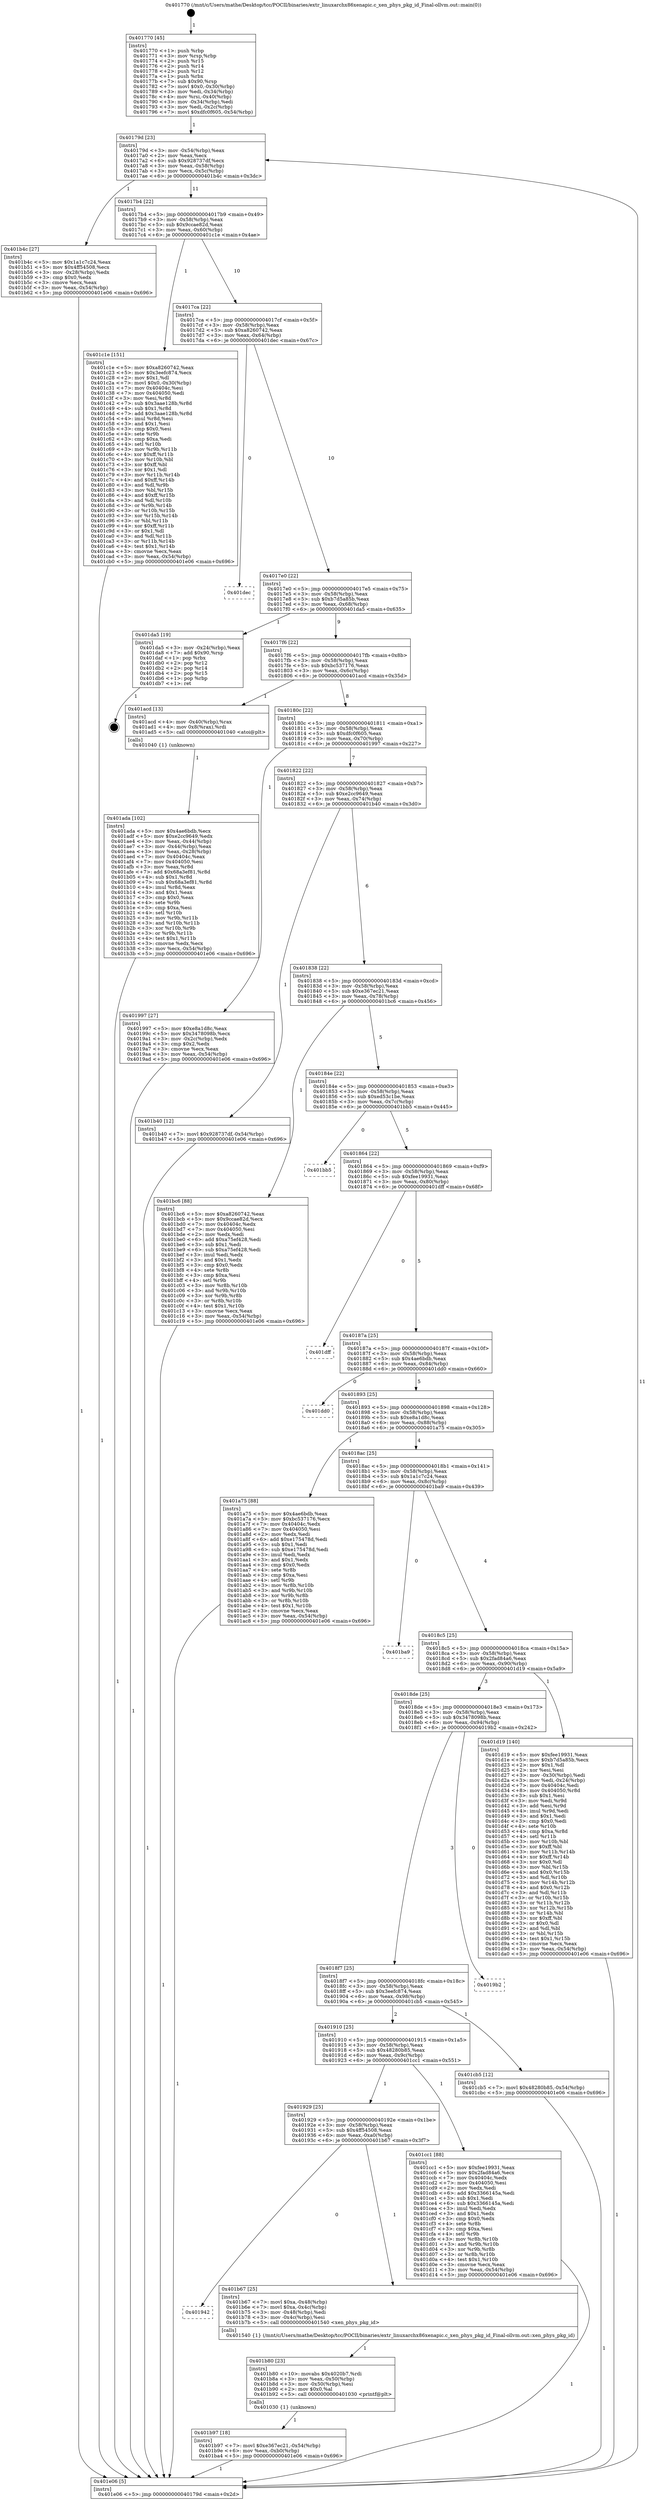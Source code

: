 digraph "0x401770" {
  label = "0x401770 (/mnt/c/Users/mathe/Desktop/tcc/POCII/binaries/extr_linuxarchx86xenapic.c_xen_phys_pkg_id_Final-ollvm.out::main(0))"
  labelloc = "t"
  node[shape=record]

  Entry [label="",width=0.3,height=0.3,shape=circle,fillcolor=black,style=filled]
  "0x40179d" [label="{
     0x40179d [23]\l
     | [instrs]\l
     &nbsp;&nbsp;0x40179d \<+3\>: mov -0x54(%rbp),%eax\l
     &nbsp;&nbsp;0x4017a0 \<+2\>: mov %eax,%ecx\l
     &nbsp;&nbsp;0x4017a2 \<+6\>: sub $0x928737df,%ecx\l
     &nbsp;&nbsp;0x4017a8 \<+3\>: mov %eax,-0x58(%rbp)\l
     &nbsp;&nbsp;0x4017ab \<+3\>: mov %ecx,-0x5c(%rbp)\l
     &nbsp;&nbsp;0x4017ae \<+6\>: je 0000000000401b4c \<main+0x3dc\>\l
  }"]
  "0x401b4c" [label="{
     0x401b4c [27]\l
     | [instrs]\l
     &nbsp;&nbsp;0x401b4c \<+5\>: mov $0x1a1c7c24,%eax\l
     &nbsp;&nbsp;0x401b51 \<+5\>: mov $0x4ff54508,%ecx\l
     &nbsp;&nbsp;0x401b56 \<+3\>: mov -0x28(%rbp),%edx\l
     &nbsp;&nbsp;0x401b59 \<+3\>: cmp $0x0,%edx\l
     &nbsp;&nbsp;0x401b5c \<+3\>: cmove %ecx,%eax\l
     &nbsp;&nbsp;0x401b5f \<+3\>: mov %eax,-0x54(%rbp)\l
     &nbsp;&nbsp;0x401b62 \<+5\>: jmp 0000000000401e06 \<main+0x696\>\l
  }"]
  "0x4017b4" [label="{
     0x4017b4 [22]\l
     | [instrs]\l
     &nbsp;&nbsp;0x4017b4 \<+5\>: jmp 00000000004017b9 \<main+0x49\>\l
     &nbsp;&nbsp;0x4017b9 \<+3\>: mov -0x58(%rbp),%eax\l
     &nbsp;&nbsp;0x4017bc \<+5\>: sub $0x9ccae82d,%eax\l
     &nbsp;&nbsp;0x4017c1 \<+3\>: mov %eax,-0x60(%rbp)\l
     &nbsp;&nbsp;0x4017c4 \<+6\>: je 0000000000401c1e \<main+0x4ae\>\l
  }"]
  Exit [label="",width=0.3,height=0.3,shape=circle,fillcolor=black,style=filled,peripheries=2]
  "0x401c1e" [label="{
     0x401c1e [151]\l
     | [instrs]\l
     &nbsp;&nbsp;0x401c1e \<+5\>: mov $0xa8260742,%eax\l
     &nbsp;&nbsp;0x401c23 \<+5\>: mov $0x3eefc874,%ecx\l
     &nbsp;&nbsp;0x401c28 \<+2\>: mov $0x1,%dl\l
     &nbsp;&nbsp;0x401c2a \<+7\>: movl $0x0,-0x30(%rbp)\l
     &nbsp;&nbsp;0x401c31 \<+7\>: mov 0x40404c,%esi\l
     &nbsp;&nbsp;0x401c38 \<+7\>: mov 0x404050,%edi\l
     &nbsp;&nbsp;0x401c3f \<+3\>: mov %esi,%r8d\l
     &nbsp;&nbsp;0x401c42 \<+7\>: sub $0x3aae128b,%r8d\l
     &nbsp;&nbsp;0x401c49 \<+4\>: sub $0x1,%r8d\l
     &nbsp;&nbsp;0x401c4d \<+7\>: add $0x3aae128b,%r8d\l
     &nbsp;&nbsp;0x401c54 \<+4\>: imul %r8d,%esi\l
     &nbsp;&nbsp;0x401c58 \<+3\>: and $0x1,%esi\l
     &nbsp;&nbsp;0x401c5b \<+3\>: cmp $0x0,%esi\l
     &nbsp;&nbsp;0x401c5e \<+4\>: sete %r9b\l
     &nbsp;&nbsp;0x401c62 \<+3\>: cmp $0xa,%edi\l
     &nbsp;&nbsp;0x401c65 \<+4\>: setl %r10b\l
     &nbsp;&nbsp;0x401c69 \<+3\>: mov %r9b,%r11b\l
     &nbsp;&nbsp;0x401c6c \<+4\>: xor $0xff,%r11b\l
     &nbsp;&nbsp;0x401c70 \<+3\>: mov %r10b,%bl\l
     &nbsp;&nbsp;0x401c73 \<+3\>: xor $0xff,%bl\l
     &nbsp;&nbsp;0x401c76 \<+3\>: xor $0x1,%dl\l
     &nbsp;&nbsp;0x401c79 \<+3\>: mov %r11b,%r14b\l
     &nbsp;&nbsp;0x401c7c \<+4\>: and $0xff,%r14b\l
     &nbsp;&nbsp;0x401c80 \<+3\>: and %dl,%r9b\l
     &nbsp;&nbsp;0x401c83 \<+3\>: mov %bl,%r15b\l
     &nbsp;&nbsp;0x401c86 \<+4\>: and $0xff,%r15b\l
     &nbsp;&nbsp;0x401c8a \<+3\>: and %dl,%r10b\l
     &nbsp;&nbsp;0x401c8d \<+3\>: or %r9b,%r14b\l
     &nbsp;&nbsp;0x401c90 \<+3\>: or %r10b,%r15b\l
     &nbsp;&nbsp;0x401c93 \<+3\>: xor %r15b,%r14b\l
     &nbsp;&nbsp;0x401c96 \<+3\>: or %bl,%r11b\l
     &nbsp;&nbsp;0x401c99 \<+4\>: xor $0xff,%r11b\l
     &nbsp;&nbsp;0x401c9d \<+3\>: or $0x1,%dl\l
     &nbsp;&nbsp;0x401ca0 \<+3\>: and %dl,%r11b\l
     &nbsp;&nbsp;0x401ca3 \<+3\>: or %r11b,%r14b\l
     &nbsp;&nbsp;0x401ca6 \<+4\>: test $0x1,%r14b\l
     &nbsp;&nbsp;0x401caa \<+3\>: cmovne %ecx,%eax\l
     &nbsp;&nbsp;0x401cad \<+3\>: mov %eax,-0x54(%rbp)\l
     &nbsp;&nbsp;0x401cb0 \<+5\>: jmp 0000000000401e06 \<main+0x696\>\l
  }"]
  "0x4017ca" [label="{
     0x4017ca [22]\l
     | [instrs]\l
     &nbsp;&nbsp;0x4017ca \<+5\>: jmp 00000000004017cf \<main+0x5f\>\l
     &nbsp;&nbsp;0x4017cf \<+3\>: mov -0x58(%rbp),%eax\l
     &nbsp;&nbsp;0x4017d2 \<+5\>: sub $0xa8260742,%eax\l
     &nbsp;&nbsp;0x4017d7 \<+3\>: mov %eax,-0x64(%rbp)\l
     &nbsp;&nbsp;0x4017da \<+6\>: je 0000000000401dec \<main+0x67c\>\l
  }"]
  "0x401b97" [label="{
     0x401b97 [18]\l
     | [instrs]\l
     &nbsp;&nbsp;0x401b97 \<+7\>: movl $0xe367ec21,-0x54(%rbp)\l
     &nbsp;&nbsp;0x401b9e \<+6\>: mov %eax,-0xb0(%rbp)\l
     &nbsp;&nbsp;0x401ba4 \<+5\>: jmp 0000000000401e06 \<main+0x696\>\l
  }"]
  "0x401dec" [label="{
     0x401dec\l
  }", style=dashed]
  "0x4017e0" [label="{
     0x4017e0 [22]\l
     | [instrs]\l
     &nbsp;&nbsp;0x4017e0 \<+5\>: jmp 00000000004017e5 \<main+0x75\>\l
     &nbsp;&nbsp;0x4017e5 \<+3\>: mov -0x58(%rbp),%eax\l
     &nbsp;&nbsp;0x4017e8 \<+5\>: sub $0xb7d5a85b,%eax\l
     &nbsp;&nbsp;0x4017ed \<+3\>: mov %eax,-0x68(%rbp)\l
     &nbsp;&nbsp;0x4017f0 \<+6\>: je 0000000000401da5 \<main+0x635\>\l
  }"]
  "0x401b80" [label="{
     0x401b80 [23]\l
     | [instrs]\l
     &nbsp;&nbsp;0x401b80 \<+10\>: movabs $0x4020b7,%rdi\l
     &nbsp;&nbsp;0x401b8a \<+3\>: mov %eax,-0x50(%rbp)\l
     &nbsp;&nbsp;0x401b8d \<+3\>: mov -0x50(%rbp),%esi\l
     &nbsp;&nbsp;0x401b90 \<+2\>: mov $0x0,%al\l
     &nbsp;&nbsp;0x401b92 \<+5\>: call 0000000000401030 \<printf@plt\>\l
     | [calls]\l
     &nbsp;&nbsp;0x401030 \{1\} (unknown)\l
  }"]
  "0x401da5" [label="{
     0x401da5 [19]\l
     | [instrs]\l
     &nbsp;&nbsp;0x401da5 \<+3\>: mov -0x24(%rbp),%eax\l
     &nbsp;&nbsp;0x401da8 \<+7\>: add $0x90,%rsp\l
     &nbsp;&nbsp;0x401daf \<+1\>: pop %rbx\l
     &nbsp;&nbsp;0x401db0 \<+2\>: pop %r12\l
     &nbsp;&nbsp;0x401db2 \<+2\>: pop %r14\l
     &nbsp;&nbsp;0x401db4 \<+2\>: pop %r15\l
     &nbsp;&nbsp;0x401db6 \<+1\>: pop %rbp\l
     &nbsp;&nbsp;0x401db7 \<+1\>: ret\l
  }"]
  "0x4017f6" [label="{
     0x4017f6 [22]\l
     | [instrs]\l
     &nbsp;&nbsp;0x4017f6 \<+5\>: jmp 00000000004017fb \<main+0x8b\>\l
     &nbsp;&nbsp;0x4017fb \<+3\>: mov -0x58(%rbp),%eax\l
     &nbsp;&nbsp;0x4017fe \<+5\>: sub $0xbc537176,%eax\l
     &nbsp;&nbsp;0x401803 \<+3\>: mov %eax,-0x6c(%rbp)\l
     &nbsp;&nbsp;0x401806 \<+6\>: je 0000000000401acd \<main+0x35d\>\l
  }"]
  "0x401942" [label="{
     0x401942\l
  }", style=dashed]
  "0x401acd" [label="{
     0x401acd [13]\l
     | [instrs]\l
     &nbsp;&nbsp;0x401acd \<+4\>: mov -0x40(%rbp),%rax\l
     &nbsp;&nbsp;0x401ad1 \<+4\>: mov 0x8(%rax),%rdi\l
     &nbsp;&nbsp;0x401ad5 \<+5\>: call 0000000000401040 \<atoi@plt\>\l
     | [calls]\l
     &nbsp;&nbsp;0x401040 \{1\} (unknown)\l
  }"]
  "0x40180c" [label="{
     0x40180c [22]\l
     | [instrs]\l
     &nbsp;&nbsp;0x40180c \<+5\>: jmp 0000000000401811 \<main+0xa1\>\l
     &nbsp;&nbsp;0x401811 \<+3\>: mov -0x58(%rbp),%eax\l
     &nbsp;&nbsp;0x401814 \<+5\>: sub $0xdfc0f605,%eax\l
     &nbsp;&nbsp;0x401819 \<+3\>: mov %eax,-0x70(%rbp)\l
     &nbsp;&nbsp;0x40181c \<+6\>: je 0000000000401997 \<main+0x227\>\l
  }"]
  "0x401b67" [label="{
     0x401b67 [25]\l
     | [instrs]\l
     &nbsp;&nbsp;0x401b67 \<+7\>: movl $0xa,-0x48(%rbp)\l
     &nbsp;&nbsp;0x401b6e \<+7\>: movl $0xa,-0x4c(%rbp)\l
     &nbsp;&nbsp;0x401b75 \<+3\>: mov -0x48(%rbp),%edi\l
     &nbsp;&nbsp;0x401b78 \<+3\>: mov -0x4c(%rbp),%esi\l
     &nbsp;&nbsp;0x401b7b \<+5\>: call 0000000000401540 \<xen_phys_pkg_id\>\l
     | [calls]\l
     &nbsp;&nbsp;0x401540 \{1\} (/mnt/c/Users/mathe/Desktop/tcc/POCII/binaries/extr_linuxarchx86xenapic.c_xen_phys_pkg_id_Final-ollvm.out::xen_phys_pkg_id)\l
  }"]
  "0x401997" [label="{
     0x401997 [27]\l
     | [instrs]\l
     &nbsp;&nbsp;0x401997 \<+5\>: mov $0xe8a1d8c,%eax\l
     &nbsp;&nbsp;0x40199c \<+5\>: mov $0x3478098b,%ecx\l
     &nbsp;&nbsp;0x4019a1 \<+3\>: mov -0x2c(%rbp),%edx\l
     &nbsp;&nbsp;0x4019a4 \<+3\>: cmp $0x2,%edx\l
     &nbsp;&nbsp;0x4019a7 \<+3\>: cmovne %ecx,%eax\l
     &nbsp;&nbsp;0x4019aa \<+3\>: mov %eax,-0x54(%rbp)\l
     &nbsp;&nbsp;0x4019ad \<+5\>: jmp 0000000000401e06 \<main+0x696\>\l
  }"]
  "0x401822" [label="{
     0x401822 [22]\l
     | [instrs]\l
     &nbsp;&nbsp;0x401822 \<+5\>: jmp 0000000000401827 \<main+0xb7\>\l
     &nbsp;&nbsp;0x401827 \<+3\>: mov -0x58(%rbp),%eax\l
     &nbsp;&nbsp;0x40182a \<+5\>: sub $0xe2cc9649,%eax\l
     &nbsp;&nbsp;0x40182f \<+3\>: mov %eax,-0x74(%rbp)\l
     &nbsp;&nbsp;0x401832 \<+6\>: je 0000000000401b40 \<main+0x3d0\>\l
  }"]
  "0x401e06" [label="{
     0x401e06 [5]\l
     | [instrs]\l
     &nbsp;&nbsp;0x401e06 \<+5\>: jmp 000000000040179d \<main+0x2d\>\l
  }"]
  "0x401770" [label="{
     0x401770 [45]\l
     | [instrs]\l
     &nbsp;&nbsp;0x401770 \<+1\>: push %rbp\l
     &nbsp;&nbsp;0x401771 \<+3\>: mov %rsp,%rbp\l
     &nbsp;&nbsp;0x401774 \<+2\>: push %r15\l
     &nbsp;&nbsp;0x401776 \<+2\>: push %r14\l
     &nbsp;&nbsp;0x401778 \<+2\>: push %r12\l
     &nbsp;&nbsp;0x40177a \<+1\>: push %rbx\l
     &nbsp;&nbsp;0x40177b \<+7\>: sub $0x90,%rsp\l
     &nbsp;&nbsp;0x401782 \<+7\>: movl $0x0,-0x30(%rbp)\l
     &nbsp;&nbsp;0x401789 \<+3\>: mov %edi,-0x34(%rbp)\l
     &nbsp;&nbsp;0x40178c \<+4\>: mov %rsi,-0x40(%rbp)\l
     &nbsp;&nbsp;0x401790 \<+3\>: mov -0x34(%rbp),%edi\l
     &nbsp;&nbsp;0x401793 \<+3\>: mov %edi,-0x2c(%rbp)\l
     &nbsp;&nbsp;0x401796 \<+7\>: movl $0xdfc0f605,-0x54(%rbp)\l
  }"]
  "0x401929" [label="{
     0x401929 [25]\l
     | [instrs]\l
     &nbsp;&nbsp;0x401929 \<+5\>: jmp 000000000040192e \<main+0x1be\>\l
     &nbsp;&nbsp;0x40192e \<+3\>: mov -0x58(%rbp),%eax\l
     &nbsp;&nbsp;0x401931 \<+5\>: sub $0x4ff54508,%eax\l
     &nbsp;&nbsp;0x401936 \<+6\>: mov %eax,-0xa0(%rbp)\l
     &nbsp;&nbsp;0x40193c \<+6\>: je 0000000000401b67 \<main+0x3f7\>\l
  }"]
  "0x401b40" [label="{
     0x401b40 [12]\l
     | [instrs]\l
     &nbsp;&nbsp;0x401b40 \<+7\>: movl $0x928737df,-0x54(%rbp)\l
     &nbsp;&nbsp;0x401b47 \<+5\>: jmp 0000000000401e06 \<main+0x696\>\l
  }"]
  "0x401838" [label="{
     0x401838 [22]\l
     | [instrs]\l
     &nbsp;&nbsp;0x401838 \<+5\>: jmp 000000000040183d \<main+0xcd\>\l
     &nbsp;&nbsp;0x40183d \<+3\>: mov -0x58(%rbp),%eax\l
     &nbsp;&nbsp;0x401840 \<+5\>: sub $0xe367ec21,%eax\l
     &nbsp;&nbsp;0x401845 \<+3\>: mov %eax,-0x78(%rbp)\l
     &nbsp;&nbsp;0x401848 \<+6\>: je 0000000000401bc6 \<main+0x456\>\l
  }"]
  "0x401cc1" [label="{
     0x401cc1 [88]\l
     | [instrs]\l
     &nbsp;&nbsp;0x401cc1 \<+5\>: mov $0xfee19931,%eax\l
     &nbsp;&nbsp;0x401cc6 \<+5\>: mov $0x2fad84a6,%ecx\l
     &nbsp;&nbsp;0x401ccb \<+7\>: mov 0x40404c,%edx\l
     &nbsp;&nbsp;0x401cd2 \<+7\>: mov 0x404050,%esi\l
     &nbsp;&nbsp;0x401cd9 \<+2\>: mov %edx,%edi\l
     &nbsp;&nbsp;0x401cdb \<+6\>: add $0x3366145a,%edi\l
     &nbsp;&nbsp;0x401ce1 \<+3\>: sub $0x1,%edi\l
     &nbsp;&nbsp;0x401ce4 \<+6\>: sub $0x3366145a,%edi\l
     &nbsp;&nbsp;0x401cea \<+3\>: imul %edi,%edx\l
     &nbsp;&nbsp;0x401ced \<+3\>: and $0x1,%edx\l
     &nbsp;&nbsp;0x401cf0 \<+3\>: cmp $0x0,%edx\l
     &nbsp;&nbsp;0x401cf3 \<+4\>: sete %r8b\l
     &nbsp;&nbsp;0x401cf7 \<+3\>: cmp $0xa,%esi\l
     &nbsp;&nbsp;0x401cfa \<+4\>: setl %r9b\l
     &nbsp;&nbsp;0x401cfe \<+3\>: mov %r8b,%r10b\l
     &nbsp;&nbsp;0x401d01 \<+3\>: and %r9b,%r10b\l
     &nbsp;&nbsp;0x401d04 \<+3\>: xor %r9b,%r8b\l
     &nbsp;&nbsp;0x401d07 \<+3\>: or %r8b,%r10b\l
     &nbsp;&nbsp;0x401d0a \<+4\>: test $0x1,%r10b\l
     &nbsp;&nbsp;0x401d0e \<+3\>: cmovne %ecx,%eax\l
     &nbsp;&nbsp;0x401d11 \<+3\>: mov %eax,-0x54(%rbp)\l
     &nbsp;&nbsp;0x401d14 \<+5\>: jmp 0000000000401e06 \<main+0x696\>\l
  }"]
  "0x401bc6" [label="{
     0x401bc6 [88]\l
     | [instrs]\l
     &nbsp;&nbsp;0x401bc6 \<+5\>: mov $0xa8260742,%eax\l
     &nbsp;&nbsp;0x401bcb \<+5\>: mov $0x9ccae82d,%ecx\l
     &nbsp;&nbsp;0x401bd0 \<+7\>: mov 0x40404c,%edx\l
     &nbsp;&nbsp;0x401bd7 \<+7\>: mov 0x404050,%esi\l
     &nbsp;&nbsp;0x401bde \<+2\>: mov %edx,%edi\l
     &nbsp;&nbsp;0x401be0 \<+6\>: add $0xa75ef428,%edi\l
     &nbsp;&nbsp;0x401be6 \<+3\>: sub $0x1,%edi\l
     &nbsp;&nbsp;0x401be9 \<+6\>: sub $0xa75ef428,%edi\l
     &nbsp;&nbsp;0x401bef \<+3\>: imul %edi,%edx\l
     &nbsp;&nbsp;0x401bf2 \<+3\>: and $0x1,%edx\l
     &nbsp;&nbsp;0x401bf5 \<+3\>: cmp $0x0,%edx\l
     &nbsp;&nbsp;0x401bf8 \<+4\>: sete %r8b\l
     &nbsp;&nbsp;0x401bfc \<+3\>: cmp $0xa,%esi\l
     &nbsp;&nbsp;0x401bff \<+4\>: setl %r9b\l
     &nbsp;&nbsp;0x401c03 \<+3\>: mov %r8b,%r10b\l
     &nbsp;&nbsp;0x401c06 \<+3\>: and %r9b,%r10b\l
     &nbsp;&nbsp;0x401c09 \<+3\>: xor %r9b,%r8b\l
     &nbsp;&nbsp;0x401c0c \<+3\>: or %r8b,%r10b\l
     &nbsp;&nbsp;0x401c0f \<+4\>: test $0x1,%r10b\l
     &nbsp;&nbsp;0x401c13 \<+3\>: cmovne %ecx,%eax\l
     &nbsp;&nbsp;0x401c16 \<+3\>: mov %eax,-0x54(%rbp)\l
     &nbsp;&nbsp;0x401c19 \<+5\>: jmp 0000000000401e06 \<main+0x696\>\l
  }"]
  "0x40184e" [label="{
     0x40184e [22]\l
     | [instrs]\l
     &nbsp;&nbsp;0x40184e \<+5\>: jmp 0000000000401853 \<main+0xe3\>\l
     &nbsp;&nbsp;0x401853 \<+3\>: mov -0x58(%rbp),%eax\l
     &nbsp;&nbsp;0x401856 \<+5\>: sub $0xed53c1be,%eax\l
     &nbsp;&nbsp;0x40185b \<+3\>: mov %eax,-0x7c(%rbp)\l
     &nbsp;&nbsp;0x40185e \<+6\>: je 0000000000401bb5 \<main+0x445\>\l
  }"]
  "0x401910" [label="{
     0x401910 [25]\l
     | [instrs]\l
     &nbsp;&nbsp;0x401910 \<+5\>: jmp 0000000000401915 \<main+0x1a5\>\l
     &nbsp;&nbsp;0x401915 \<+3\>: mov -0x58(%rbp),%eax\l
     &nbsp;&nbsp;0x401918 \<+5\>: sub $0x48280b85,%eax\l
     &nbsp;&nbsp;0x40191d \<+6\>: mov %eax,-0x9c(%rbp)\l
     &nbsp;&nbsp;0x401923 \<+6\>: je 0000000000401cc1 \<main+0x551\>\l
  }"]
  "0x401bb5" [label="{
     0x401bb5\l
  }", style=dashed]
  "0x401864" [label="{
     0x401864 [22]\l
     | [instrs]\l
     &nbsp;&nbsp;0x401864 \<+5\>: jmp 0000000000401869 \<main+0xf9\>\l
     &nbsp;&nbsp;0x401869 \<+3\>: mov -0x58(%rbp),%eax\l
     &nbsp;&nbsp;0x40186c \<+5\>: sub $0xfee19931,%eax\l
     &nbsp;&nbsp;0x401871 \<+3\>: mov %eax,-0x80(%rbp)\l
     &nbsp;&nbsp;0x401874 \<+6\>: je 0000000000401dff \<main+0x68f\>\l
  }"]
  "0x401cb5" [label="{
     0x401cb5 [12]\l
     | [instrs]\l
     &nbsp;&nbsp;0x401cb5 \<+7\>: movl $0x48280b85,-0x54(%rbp)\l
     &nbsp;&nbsp;0x401cbc \<+5\>: jmp 0000000000401e06 \<main+0x696\>\l
  }"]
  "0x401dff" [label="{
     0x401dff\l
  }", style=dashed]
  "0x40187a" [label="{
     0x40187a [25]\l
     | [instrs]\l
     &nbsp;&nbsp;0x40187a \<+5\>: jmp 000000000040187f \<main+0x10f\>\l
     &nbsp;&nbsp;0x40187f \<+3\>: mov -0x58(%rbp),%eax\l
     &nbsp;&nbsp;0x401882 \<+5\>: sub $0x4ae6bdb,%eax\l
     &nbsp;&nbsp;0x401887 \<+6\>: mov %eax,-0x84(%rbp)\l
     &nbsp;&nbsp;0x40188d \<+6\>: je 0000000000401dd0 \<main+0x660\>\l
  }"]
  "0x4018f7" [label="{
     0x4018f7 [25]\l
     | [instrs]\l
     &nbsp;&nbsp;0x4018f7 \<+5\>: jmp 00000000004018fc \<main+0x18c\>\l
     &nbsp;&nbsp;0x4018fc \<+3\>: mov -0x58(%rbp),%eax\l
     &nbsp;&nbsp;0x4018ff \<+5\>: sub $0x3eefc874,%eax\l
     &nbsp;&nbsp;0x401904 \<+6\>: mov %eax,-0x98(%rbp)\l
     &nbsp;&nbsp;0x40190a \<+6\>: je 0000000000401cb5 \<main+0x545\>\l
  }"]
  "0x401dd0" [label="{
     0x401dd0\l
  }", style=dashed]
  "0x401893" [label="{
     0x401893 [25]\l
     | [instrs]\l
     &nbsp;&nbsp;0x401893 \<+5\>: jmp 0000000000401898 \<main+0x128\>\l
     &nbsp;&nbsp;0x401898 \<+3\>: mov -0x58(%rbp),%eax\l
     &nbsp;&nbsp;0x40189b \<+5\>: sub $0xe8a1d8c,%eax\l
     &nbsp;&nbsp;0x4018a0 \<+6\>: mov %eax,-0x88(%rbp)\l
     &nbsp;&nbsp;0x4018a6 \<+6\>: je 0000000000401a75 \<main+0x305\>\l
  }"]
  "0x4019b2" [label="{
     0x4019b2\l
  }", style=dashed]
  "0x401a75" [label="{
     0x401a75 [88]\l
     | [instrs]\l
     &nbsp;&nbsp;0x401a75 \<+5\>: mov $0x4ae6bdb,%eax\l
     &nbsp;&nbsp;0x401a7a \<+5\>: mov $0xbc537176,%ecx\l
     &nbsp;&nbsp;0x401a7f \<+7\>: mov 0x40404c,%edx\l
     &nbsp;&nbsp;0x401a86 \<+7\>: mov 0x404050,%esi\l
     &nbsp;&nbsp;0x401a8d \<+2\>: mov %edx,%edi\l
     &nbsp;&nbsp;0x401a8f \<+6\>: add $0xe175478d,%edi\l
     &nbsp;&nbsp;0x401a95 \<+3\>: sub $0x1,%edi\l
     &nbsp;&nbsp;0x401a98 \<+6\>: sub $0xe175478d,%edi\l
     &nbsp;&nbsp;0x401a9e \<+3\>: imul %edi,%edx\l
     &nbsp;&nbsp;0x401aa1 \<+3\>: and $0x1,%edx\l
     &nbsp;&nbsp;0x401aa4 \<+3\>: cmp $0x0,%edx\l
     &nbsp;&nbsp;0x401aa7 \<+4\>: sete %r8b\l
     &nbsp;&nbsp;0x401aab \<+3\>: cmp $0xa,%esi\l
     &nbsp;&nbsp;0x401aae \<+4\>: setl %r9b\l
     &nbsp;&nbsp;0x401ab2 \<+3\>: mov %r8b,%r10b\l
     &nbsp;&nbsp;0x401ab5 \<+3\>: and %r9b,%r10b\l
     &nbsp;&nbsp;0x401ab8 \<+3\>: xor %r9b,%r8b\l
     &nbsp;&nbsp;0x401abb \<+3\>: or %r8b,%r10b\l
     &nbsp;&nbsp;0x401abe \<+4\>: test $0x1,%r10b\l
     &nbsp;&nbsp;0x401ac2 \<+3\>: cmovne %ecx,%eax\l
     &nbsp;&nbsp;0x401ac5 \<+3\>: mov %eax,-0x54(%rbp)\l
     &nbsp;&nbsp;0x401ac8 \<+5\>: jmp 0000000000401e06 \<main+0x696\>\l
  }"]
  "0x4018ac" [label="{
     0x4018ac [25]\l
     | [instrs]\l
     &nbsp;&nbsp;0x4018ac \<+5\>: jmp 00000000004018b1 \<main+0x141\>\l
     &nbsp;&nbsp;0x4018b1 \<+3\>: mov -0x58(%rbp),%eax\l
     &nbsp;&nbsp;0x4018b4 \<+5\>: sub $0x1a1c7c24,%eax\l
     &nbsp;&nbsp;0x4018b9 \<+6\>: mov %eax,-0x8c(%rbp)\l
     &nbsp;&nbsp;0x4018bf \<+6\>: je 0000000000401ba9 \<main+0x439\>\l
  }"]
  "0x401ada" [label="{
     0x401ada [102]\l
     | [instrs]\l
     &nbsp;&nbsp;0x401ada \<+5\>: mov $0x4ae6bdb,%ecx\l
     &nbsp;&nbsp;0x401adf \<+5\>: mov $0xe2cc9649,%edx\l
     &nbsp;&nbsp;0x401ae4 \<+3\>: mov %eax,-0x44(%rbp)\l
     &nbsp;&nbsp;0x401ae7 \<+3\>: mov -0x44(%rbp),%eax\l
     &nbsp;&nbsp;0x401aea \<+3\>: mov %eax,-0x28(%rbp)\l
     &nbsp;&nbsp;0x401aed \<+7\>: mov 0x40404c,%eax\l
     &nbsp;&nbsp;0x401af4 \<+7\>: mov 0x404050,%esi\l
     &nbsp;&nbsp;0x401afb \<+3\>: mov %eax,%r8d\l
     &nbsp;&nbsp;0x401afe \<+7\>: add $0x68a3ef81,%r8d\l
     &nbsp;&nbsp;0x401b05 \<+4\>: sub $0x1,%r8d\l
     &nbsp;&nbsp;0x401b09 \<+7\>: sub $0x68a3ef81,%r8d\l
     &nbsp;&nbsp;0x401b10 \<+4\>: imul %r8d,%eax\l
     &nbsp;&nbsp;0x401b14 \<+3\>: and $0x1,%eax\l
     &nbsp;&nbsp;0x401b17 \<+3\>: cmp $0x0,%eax\l
     &nbsp;&nbsp;0x401b1a \<+4\>: sete %r9b\l
     &nbsp;&nbsp;0x401b1e \<+3\>: cmp $0xa,%esi\l
     &nbsp;&nbsp;0x401b21 \<+4\>: setl %r10b\l
     &nbsp;&nbsp;0x401b25 \<+3\>: mov %r9b,%r11b\l
     &nbsp;&nbsp;0x401b28 \<+3\>: and %r10b,%r11b\l
     &nbsp;&nbsp;0x401b2b \<+3\>: xor %r10b,%r9b\l
     &nbsp;&nbsp;0x401b2e \<+3\>: or %r9b,%r11b\l
     &nbsp;&nbsp;0x401b31 \<+4\>: test $0x1,%r11b\l
     &nbsp;&nbsp;0x401b35 \<+3\>: cmovne %edx,%ecx\l
     &nbsp;&nbsp;0x401b38 \<+3\>: mov %ecx,-0x54(%rbp)\l
     &nbsp;&nbsp;0x401b3b \<+5\>: jmp 0000000000401e06 \<main+0x696\>\l
  }"]
  "0x4018de" [label="{
     0x4018de [25]\l
     | [instrs]\l
     &nbsp;&nbsp;0x4018de \<+5\>: jmp 00000000004018e3 \<main+0x173\>\l
     &nbsp;&nbsp;0x4018e3 \<+3\>: mov -0x58(%rbp),%eax\l
     &nbsp;&nbsp;0x4018e6 \<+5\>: sub $0x3478098b,%eax\l
     &nbsp;&nbsp;0x4018eb \<+6\>: mov %eax,-0x94(%rbp)\l
     &nbsp;&nbsp;0x4018f1 \<+6\>: je 00000000004019b2 \<main+0x242\>\l
  }"]
  "0x401ba9" [label="{
     0x401ba9\l
  }", style=dashed]
  "0x4018c5" [label="{
     0x4018c5 [25]\l
     | [instrs]\l
     &nbsp;&nbsp;0x4018c5 \<+5\>: jmp 00000000004018ca \<main+0x15a\>\l
     &nbsp;&nbsp;0x4018ca \<+3\>: mov -0x58(%rbp),%eax\l
     &nbsp;&nbsp;0x4018cd \<+5\>: sub $0x2fad84a6,%eax\l
     &nbsp;&nbsp;0x4018d2 \<+6\>: mov %eax,-0x90(%rbp)\l
     &nbsp;&nbsp;0x4018d8 \<+6\>: je 0000000000401d19 \<main+0x5a9\>\l
  }"]
  "0x401d19" [label="{
     0x401d19 [140]\l
     | [instrs]\l
     &nbsp;&nbsp;0x401d19 \<+5\>: mov $0xfee19931,%eax\l
     &nbsp;&nbsp;0x401d1e \<+5\>: mov $0xb7d5a85b,%ecx\l
     &nbsp;&nbsp;0x401d23 \<+2\>: mov $0x1,%dl\l
     &nbsp;&nbsp;0x401d25 \<+2\>: xor %esi,%esi\l
     &nbsp;&nbsp;0x401d27 \<+3\>: mov -0x30(%rbp),%edi\l
     &nbsp;&nbsp;0x401d2a \<+3\>: mov %edi,-0x24(%rbp)\l
     &nbsp;&nbsp;0x401d2d \<+7\>: mov 0x40404c,%edi\l
     &nbsp;&nbsp;0x401d34 \<+8\>: mov 0x404050,%r8d\l
     &nbsp;&nbsp;0x401d3c \<+3\>: sub $0x1,%esi\l
     &nbsp;&nbsp;0x401d3f \<+3\>: mov %edi,%r9d\l
     &nbsp;&nbsp;0x401d42 \<+3\>: add %esi,%r9d\l
     &nbsp;&nbsp;0x401d45 \<+4\>: imul %r9d,%edi\l
     &nbsp;&nbsp;0x401d49 \<+3\>: and $0x1,%edi\l
     &nbsp;&nbsp;0x401d4c \<+3\>: cmp $0x0,%edi\l
     &nbsp;&nbsp;0x401d4f \<+4\>: sete %r10b\l
     &nbsp;&nbsp;0x401d53 \<+4\>: cmp $0xa,%r8d\l
     &nbsp;&nbsp;0x401d57 \<+4\>: setl %r11b\l
     &nbsp;&nbsp;0x401d5b \<+3\>: mov %r10b,%bl\l
     &nbsp;&nbsp;0x401d5e \<+3\>: xor $0xff,%bl\l
     &nbsp;&nbsp;0x401d61 \<+3\>: mov %r11b,%r14b\l
     &nbsp;&nbsp;0x401d64 \<+4\>: xor $0xff,%r14b\l
     &nbsp;&nbsp;0x401d68 \<+3\>: xor $0x0,%dl\l
     &nbsp;&nbsp;0x401d6b \<+3\>: mov %bl,%r15b\l
     &nbsp;&nbsp;0x401d6e \<+4\>: and $0x0,%r15b\l
     &nbsp;&nbsp;0x401d72 \<+3\>: and %dl,%r10b\l
     &nbsp;&nbsp;0x401d75 \<+3\>: mov %r14b,%r12b\l
     &nbsp;&nbsp;0x401d78 \<+4\>: and $0x0,%r12b\l
     &nbsp;&nbsp;0x401d7c \<+3\>: and %dl,%r11b\l
     &nbsp;&nbsp;0x401d7f \<+3\>: or %r10b,%r15b\l
     &nbsp;&nbsp;0x401d82 \<+3\>: or %r11b,%r12b\l
     &nbsp;&nbsp;0x401d85 \<+3\>: xor %r12b,%r15b\l
     &nbsp;&nbsp;0x401d88 \<+3\>: or %r14b,%bl\l
     &nbsp;&nbsp;0x401d8b \<+3\>: xor $0xff,%bl\l
     &nbsp;&nbsp;0x401d8e \<+3\>: or $0x0,%dl\l
     &nbsp;&nbsp;0x401d91 \<+2\>: and %dl,%bl\l
     &nbsp;&nbsp;0x401d93 \<+3\>: or %bl,%r15b\l
     &nbsp;&nbsp;0x401d96 \<+4\>: test $0x1,%r15b\l
     &nbsp;&nbsp;0x401d9a \<+3\>: cmovne %ecx,%eax\l
     &nbsp;&nbsp;0x401d9d \<+3\>: mov %eax,-0x54(%rbp)\l
     &nbsp;&nbsp;0x401da0 \<+5\>: jmp 0000000000401e06 \<main+0x696\>\l
  }"]
  Entry -> "0x401770" [label=" 1"]
  "0x40179d" -> "0x401b4c" [label=" 1"]
  "0x40179d" -> "0x4017b4" [label=" 11"]
  "0x401da5" -> Exit [label=" 1"]
  "0x4017b4" -> "0x401c1e" [label=" 1"]
  "0x4017b4" -> "0x4017ca" [label=" 10"]
  "0x401d19" -> "0x401e06" [label=" 1"]
  "0x4017ca" -> "0x401dec" [label=" 0"]
  "0x4017ca" -> "0x4017e0" [label=" 10"]
  "0x401cc1" -> "0x401e06" [label=" 1"]
  "0x4017e0" -> "0x401da5" [label=" 1"]
  "0x4017e0" -> "0x4017f6" [label=" 9"]
  "0x401cb5" -> "0x401e06" [label=" 1"]
  "0x4017f6" -> "0x401acd" [label=" 1"]
  "0x4017f6" -> "0x40180c" [label=" 8"]
  "0x401c1e" -> "0x401e06" [label=" 1"]
  "0x40180c" -> "0x401997" [label=" 1"]
  "0x40180c" -> "0x401822" [label=" 7"]
  "0x401997" -> "0x401e06" [label=" 1"]
  "0x401770" -> "0x40179d" [label=" 1"]
  "0x401e06" -> "0x40179d" [label=" 11"]
  "0x401bc6" -> "0x401e06" [label=" 1"]
  "0x401822" -> "0x401b40" [label=" 1"]
  "0x401822" -> "0x401838" [label=" 6"]
  "0x401b80" -> "0x401b97" [label=" 1"]
  "0x401838" -> "0x401bc6" [label=" 1"]
  "0x401838" -> "0x40184e" [label=" 5"]
  "0x401b67" -> "0x401b80" [label=" 1"]
  "0x40184e" -> "0x401bb5" [label=" 0"]
  "0x40184e" -> "0x401864" [label=" 5"]
  "0x401929" -> "0x401b67" [label=" 1"]
  "0x401864" -> "0x401dff" [label=" 0"]
  "0x401864" -> "0x40187a" [label=" 5"]
  "0x401b97" -> "0x401e06" [label=" 1"]
  "0x40187a" -> "0x401dd0" [label=" 0"]
  "0x40187a" -> "0x401893" [label=" 5"]
  "0x401910" -> "0x401cc1" [label=" 1"]
  "0x401893" -> "0x401a75" [label=" 1"]
  "0x401893" -> "0x4018ac" [label=" 4"]
  "0x401a75" -> "0x401e06" [label=" 1"]
  "0x401acd" -> "0x401ada" [label=" 1"]
  "0x401ada" -> "0x401e06" [label=" 1"]
  "0x401b40" -> "0x401e06" [label=" 1"]
  "0x401b4c" -> "0x401e06" [label=" 1"]
  "0x401929" -> "0x401942" [label=" 0"]
  "0x4018ac" -> "0x401ba9" [label=" 0"]
  "0x4018ac" -> "0x4018c5" [label=" 4"]
  "0x4018f7" -> "0x401cb5" [label=" 1"]
  "0x4018c5" -> "0x401d19" [label=" 1"]
  "0x4018c5" -> "0x4018de" [label=" 3"]
  "0x4018f7" -> "0x401910" [label=" 2"]
  "0x4018de" -> "0x4019b2" [label=" 0"]
  "0x4018de" -> "0x4018f7" [label=" 3"]
  "0x401910" -> "0x401929" [label=" 1"]
}
